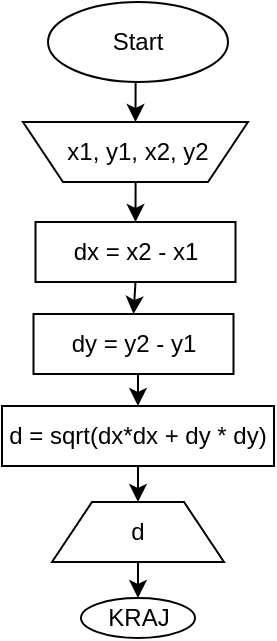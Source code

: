 <mxfile version="24.7.17">
  <diagram name="Page-1" id="Ent0eq0ngWV7VVmPij7X">
    <mxGraphModel dx="265" dy="446" grid="1" gridSize="10" guides="1" tooltips="1" connect="1" arrows="1" fold="1" page="1" pageScale="1" pageWidth="827" pageHeight="1169" math="0" shadow="0">
      <root>
        <mxCell id="0" />
        <mxCell id="1" parent="0" />
        <mxCell id="V14ZNRUxUjlRDz9VY0Ms-3" style="edgeStyle=orthogonalEdgeStyle;rounded=0;orthogonalLoop=1;jettySize=auto;html=1;exitX=0.5;exitY=1;exitDx=0;exitDy=0;entryX=0.5;entryY=1;entryDx=0;entryDy=0;" edge="1" parent="1" source="V14ZNRUxUjlRDz9VY0Ms-1" target="V14ZNRUxUjlRDz9VY0Ms-2">
          <mxGeometry relative="1" as="geometry" />
        </mxCell>
        <mxCell id="V14ZNRUxUjlRDz9VY0Ms-1" value="Start" style="ellipse;whiteSpace=wrap;html=1;" vertex="1" parent="1">
          <mxGeometry x="330" y="40" width="90" height="40" as="geometry" />
        </mxCell>
        <mxCell id="V14ZNRUxUjlRDz9VY0Ms-2" value="" style="shape=trapezoid;perimeter=trapezoidPerimeter;whiteSpace=wrap;html=1;fixedSize=1;rotation=-180;" vertex="1" parent="1">
          <mxGeometry x="317.5" y="100" width="112.5" height="30" as="geometry" />
        </mxCell>
        <mxCell id="V14ZNRUxUjlRDz9VY0Ms-6" style="edgeStyle=orthogonalEdgeStyle;rounded=0;orthogonalLoop=1;jettySize=auto;html=1;exitX=0.5;exitY=1;exitDx=0;exitDy=0;entryX=0.5;entryY=0;entryDx=0;entryDy=0;" edge="1" parent="1" source="V14ZNRUxUjlRDz9VY0Ms-4" target="V14ZNRUxUjlRDz9VY0Ms-5">
          <mxGeometry relative="1" as="geometry" />
        </mxCell>
        <mxCell id="V14ZNRUxUjlRDz9VY0Ms-4" value="x1, y1, x2, y2" style="text;html=1;align=center;verticalAlign=middle;whiteSpace=wrap;rounded=0;" vertex="1" parent="1">
          <mxGeometry x="330" y="100" width="90" height="30" as="geometry" />
        </mxCell>
        <mxCell id="V14ZNRUxUjlRDz9VY0Ms-9" style="edgeStyle=orthogonalEdgeStyle;rounded=0;orthogonalLoop=1;jettySize=auto;html=1;exitX=0.5;exitY=1;exitDx=0;exitDy=0;entryX=0.5;entryY=0;entryDx=0;entryDy=0;" edge="1" parent="1" source="V14ZNRUxUjlRDz9VY0Ms-5" target="V14ZNRUxUjlRDz9VY0Ms-7">
          <mxGeometry relative="1" as="geometry" />
        </mxCell>
        <mxCell id="V14ZNRUxUjlRDz9VY0Ms-5" value="dx = x2 - x1" style="rounded=0;whiteSpace=wrap;html=1;" vertex="1" parent="1">
          <mxGeometry x="323.75" y="150" width="100" height="30" as="geometry" />
        </mxCell>
        <mxCell id="V14ZNRUxUjlRDz9VY0Ms-11" style="edgeStyle=orthogonalEdgeStyle;rounded=0;orthogonalLoop=1;jettySize=auto;html=1;exitX=0.5;exitY=1;exitDx=0;exitDy=0;entryX=0.5;entryY=0;entryDx=0;entryDy=0;" edge="1" parent="1" source="V14ZNRUxUjlRDz9VY0Ms-7" target="V14ZNRUxUjlRDz9VY0Ms-10">
          <mxGeometry relative="1" as="geometry" />
        </mxCell>
        <mxCell id="V14ZNRUxUjlRDz9VY0Ms-7" value="dy = y2 - y1" style="rounded=0;whiteSpace=wrap;html=1;" vertex="1" parent="1">
          <mxGeometry x="322.75" y="196" width="100" height="30" as="geometry" />
        </mxCell>
        <mxCell id="V14ZNRUxUjlRDz9VY0Ms-13" style="edgeStyle=orthogonalEdgeStyle;rounded=0;orthogonalLoop=1;jettySize=auto;html=1;exitX=0.5;exitY=1;exitDx=0;exitDy=0;entryX=0.5;entryY=0;entryDx=0;entryDy=0;" edge="1" parent="1" source="V14ZNRUxUjlRDz9VY0Ms-10" target="V14ZNRUxUjlRDz9VY0Ms-12">
          <mxGeometry relative="1" as="geometry" />
        </mxCell>
        <mxCell id="V14ZNRUxUjlRDz9VY0Ms-10" value="d = sqrt(dx*dx + dy * dy)" style="rounded=0;whiteSpace=wrap;html=1;" vertex="1" parent="1">
          <mxGeometry x="307" y="242" width="136" height="30" as="geometry" />
        </mxCell>
        <mxCell id="V14ZNRUxUjlRDz9VY0Ms-15" style="edgeStyle=orthogonalEdgeStyle;rounded=0;orthogonalLoop=1;jettySize=auto;html=1;exitX=0.5;exitY=1;exitDx=0;exitDy=0;entryX=0.5;entryY=0;entryDx=0;entryDy=0;" edge="1" parent="1" source="V14ZNRUxUjlRDz9VY0Ms-12" target="V14ZNRUxUjlRDz9VY0Ms-14">
          <mxGeometry relative="1" as="geometry" />
        </mxCell>
        <mxCell id="V14ZNRUxUjlRDz9VY0Ms-12" value="d" style="shape=trapezoid;perimeter=trapezoidPerimeter;whiteSpace=wrap;html=1;fixedSize=1;" vertex="1" parent="1">
          <mxGeometry x="332" y="290" width="86" height="30" as="geometry" />
        </mxCell>
        <mxCell id="V14ZNRUxUjlRDz9VY0Ms-14" value="KRAJ" style="ellipse;whiteSpace=wrap;html=1;" vertex="1" parent="1">
          <mxGeometry x="346.5" y="338" width="57" height="20" as="geometry" />
        </mxCell>
      </root>
    </mxGraphModel>
  </diagram>
</mxfile>
